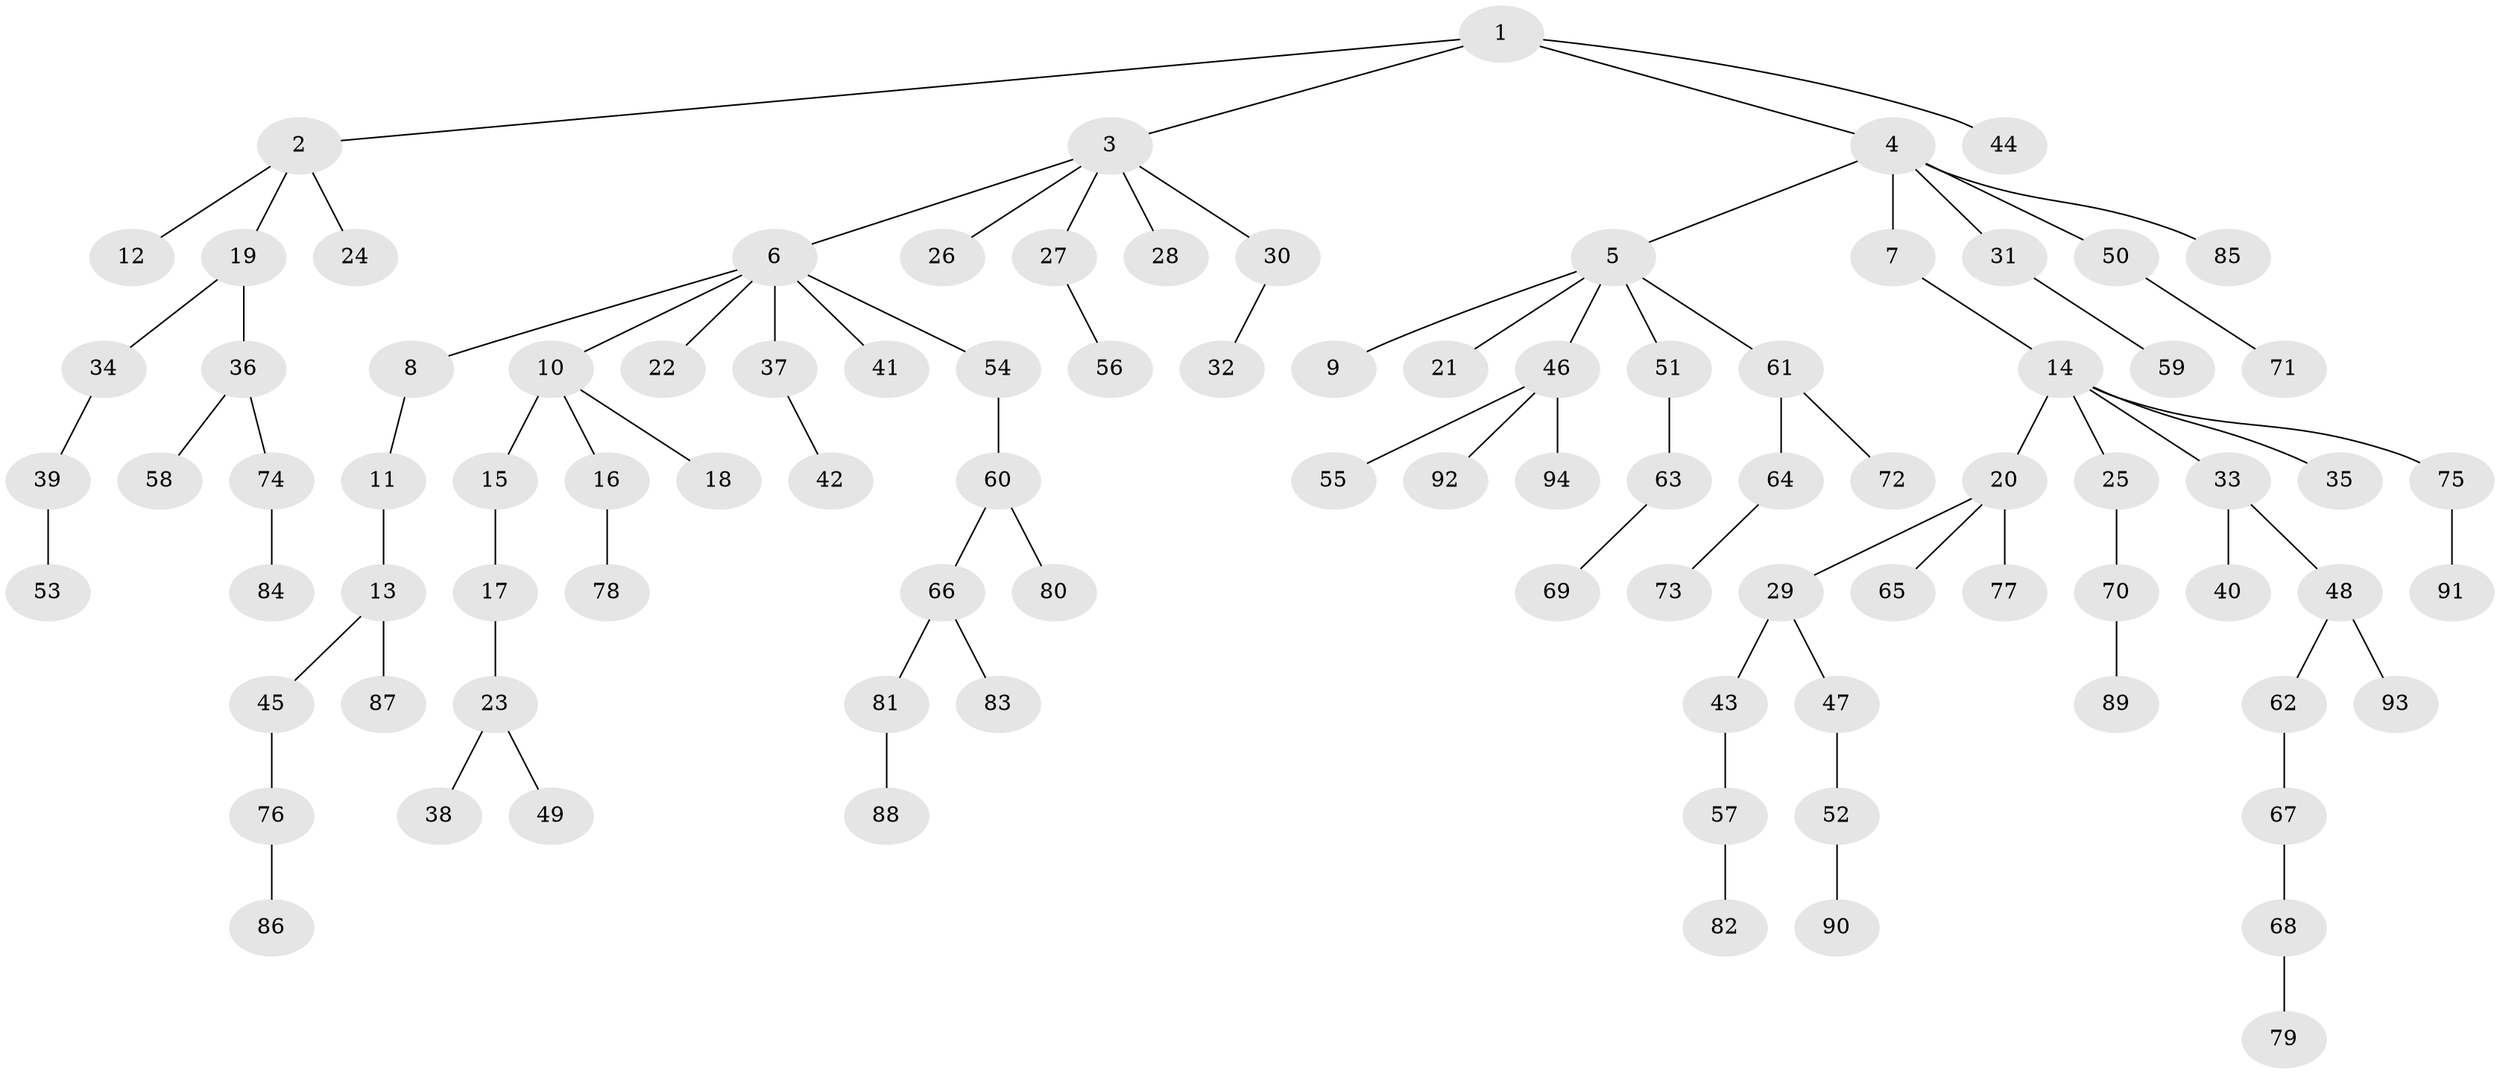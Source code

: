 // coarse degree distribution, {3: 0.16666666666666666, 11: 0.016666666666666666, 10: 0.016666666666666666, 2: 0.18333333333333332, 1: 0.5833333333333334, 6: 0.016666666666666666, 4: 0.016666666666666666}
// Generated by graph-tools (version 1.1) at 2025/52/02/27/25 19:52:11]
// undirected, 94 vertices, 93 edges
graph export_dot {
graph [start="1"]
  node [color=gray90,style=filled];
  1;
  2;
  3;
  4;
  5;
  6;
  7;
  8;
  9;
  10;
  11;
  12;
  13;
  14;
  15;
  16;
  17;
  18;
  19;
  20;
  21;
  22;
  23;
  24;
  25;
  26;
  27;
  28;
  29;
  30;
  31;
  32;
  33;
  34;
  35;
  36;
  37;
  38;
  39;
  40;
  41;
  42;
  43;
  44;
  45;
  46;
  47;
  48;
  49;
  50;
  51;
  52;
  53;
  54;
  55;
  56;
  57;
  58;
  59;
  60;
  61;
  62;
  63;
  64;
  65;
  66;
  67;
  68;
  69;
  70;
  71;
  72;
  73;
  74;
  75;
  76;
  77;
  78;
  79;
  80;
  81;
  82;
  83;
  84;
  85;
  86;
  87;
  88;
  89;
  90;
  91;
  92;
  93;
  94;
  1 -- 2;
  1 -- 3;
  1 -- 4;
  1 -- 44;
  2 -- 12;
  2 -- 19;
  2 -- 24;
  3 -- 6;
  3 -- 26;
  3 -- 27;
  3 -- 28;
  3 -- 30;
  4 -- 5;
  4 -- 7;
  4 -- 31;
  4 -- 50;
  4 -- 85;
  5 -- 9;
  5 -- 21;
  5 -- 46;
  5 -- 51;
  5 -- 61;
  6 -- 8;
  6 -- 10;
  6 -- 22;
  6 -- 37;
  6 -- 41;
  6 -- 54;
  7 -- 14;
  8 -- 11;
  10 -- 15;
  10 -- 16;
  10 -- 18;
  11 -- 13;
  13 -- 45;
  13 -- 87;
  14 -- 20;
  14 -- 25;
  14 -- 33;
  14 -- 35;
  14 -- 75;
  15 -- 17;
  16 -- 78;
  17 -- 23;
  19 -- 34;
  19 -- 36;
  20 -- 29;
  20 -- 65;
  20 -- 77;
  23 -- 38;
  23 -- 49;
  25 -- 70;
  27 -- 56;
  29 -- 43;
  29 -- 47;
  30 -- 32;
  31 -- 59;
  33 -- 40;
  33 -- 48;
  34 -- 39;
  36 -- 58;
  36 -- 74;
  37 -- 42;
  39 -- 53;
  43 -- 57;
  45 -- 76;
  46 -- 55;
  46 -- 92;
  46 -- 94;
  47 -- 52;
  48 -- 62;
  48 -- 93;
  50 -- 71;
  51 -- 63;
  52 -- 90;
  54 -- 60;
  57 -- 82;
  60 -- 66;
  60 -- 80;
  61 -- 64;
  61 -- 72;
  62 -- 67;
  63 -- 69;
  64 -- 73;
  66 -- 81;
  66 -- 83;
  67 -- 68;
  68 -- 79;
  70 -- 89;
  74 -- 84;
  75 -- 91;
  76 -- 86;
  81 -- 88;
}
